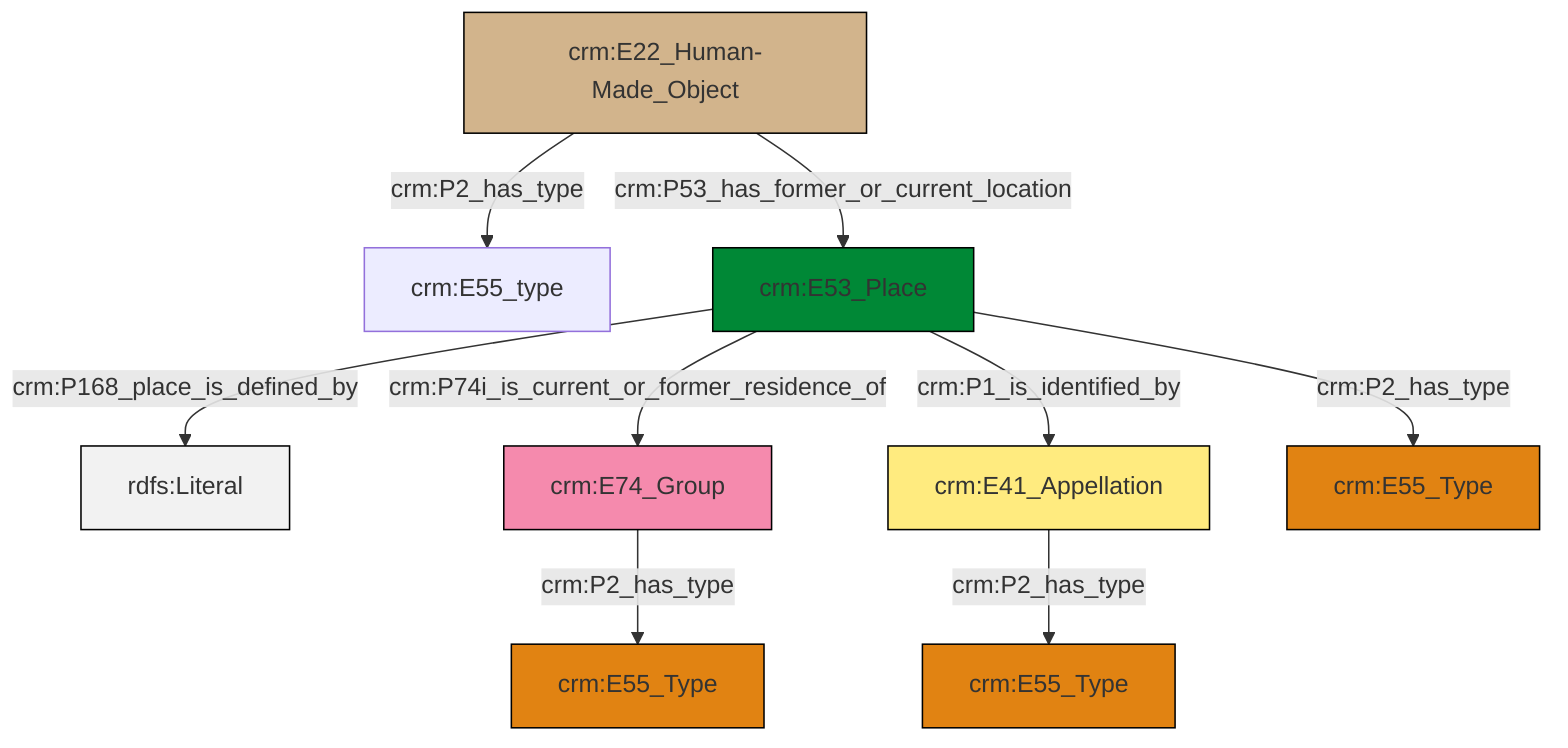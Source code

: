 graph TD
classDef Literal fill:#f2f2f2,stroke:#000000;
classDef CRM_Entity fill:#FFFFFF,stroke:#000000;
classDef Temporal_Entity fill:#00C9E6, stroke:#000000;
classDef Type fill:#E18312, stroke:#000000;
classDef Time-Span fill:#2C9C91, stroke:#000000;
classDef Appellation fill:#FFEB7F, stroke:#000000;
classDef Place fill:#008836, stroke:#000000;
classDef Persistent_Item fill:#B266B2, stroke:#000000;
classDef Conceptual_Object fill:#FFD700, stroke:#000000;
classDef Physical_Thing fill:#D2B48C, stroke:#000000;
classDef Actor fill:#f58aad, stroke:#000000;
classDef PC_Classes fill:#4ce600, stroke:#000000;
classDef Multi fill:#cccccc,stroke:#000000;

4["crm:E22_Human-Made_Object"]:::Physical_Thing -->|crm:P53_has_former_or_current_location| 8["crm:E53_Place"]:::Place
8["crm:E53_Place"]:::Place -->|crm:P168_place_is_defined_by| 9[rdfs:Literal]:::Literal
8["crm:E53_Place"]:::Place -->|crm:P74i_is_current_or_former_residence_of| 11["crm:E74_Group"]:::Actor
14["crm:E41_Appellation"]:::Appellation -->|crm:P2_has_type| 6["crm:E55_Type"]:::Type
8["crm:E53_Place"]:::Place -->|crm:P1_is_identified_by| 14["crm:E41_Appellation"]:::Appellation
11["crm:E74_Group"]:::Actor -->|crm:P2_has_type| 0["crm:E55_Type"]:::Type
4["crm:E22_Human-Made_Object"]:::Physical_Thing -->|crm:P2_has_type| 2["crm:E55_type"]:::Default
8["crm:E53_Place"]:::Place -->|crm:P2_has_type| 16["crm:E55_Type"]:::Type